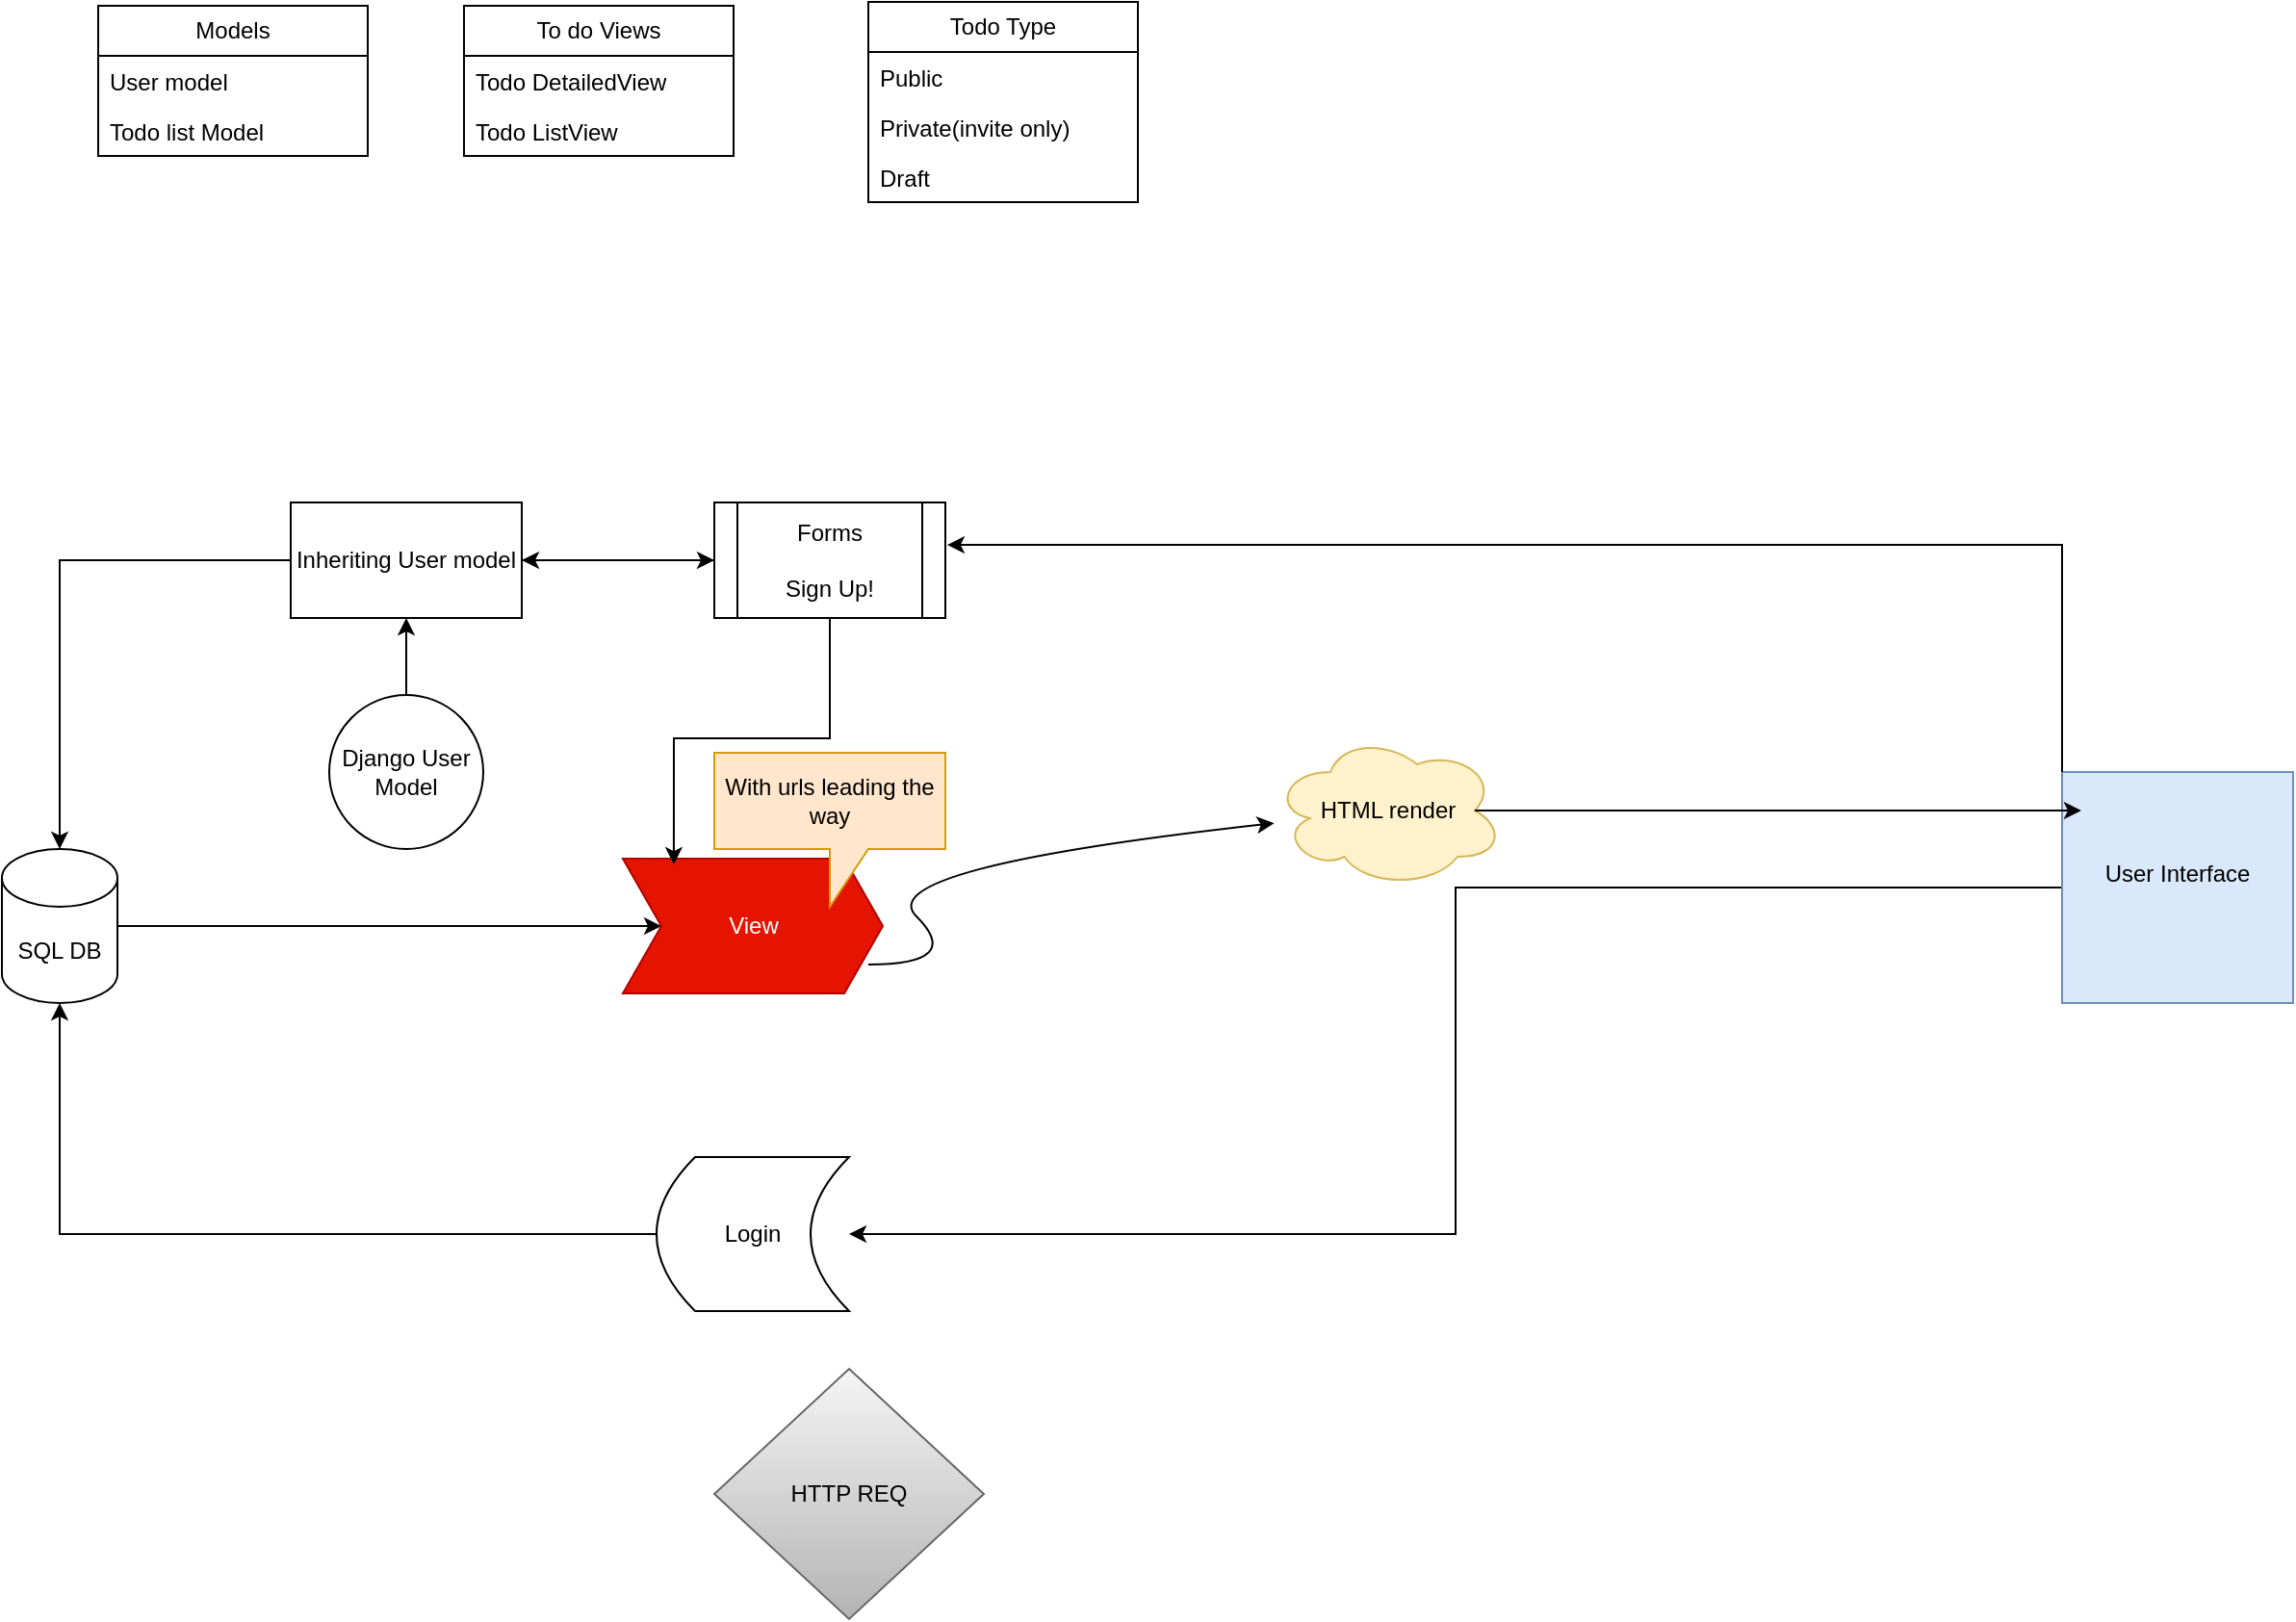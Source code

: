 <mxfile version="24.6.2" type="github">
  <diagram name="Page-1" id="DZFJjUd3ljoXENZwl3Td">
    <mxGraphModel dx="2284" dy="915" grid="1" gridSize="10" guides="1" tooltips="1" connect="1" arrows="1" fold="1" page="1" pageScale="1" pageWidth="850" pageHeight="1100" math="0" shadow="0">
      <root>
        <mxCell id="0" />
        <mxCell id="1" parent="0" />
        <mxCell id="VBBlRLAb8-lXqyezA_-O-19" style="edgeStyle=orthogonalEdgeStyle;rounded=0;orthogonalLoop=1;jettySize=auto;html=1;exitX=1;exitY=0.5;exitDx=0;exitDy=0;exitPerimeter=0;entryX=0;entryY=0.5;entryDx=0;entryDy=0;" edge="1" parent="1" source="VBBlRLAb8-lXqyezA_-O-3" target="VBBlRLAb8-lXqyezA_-O-6">
          <mxGeometry relative="1" as="geometry" />
        </mxCell>
        <mxCell id="VBBlRLAb8-lXqyezA_-O-3" value="SQL DB" style="shape=cylinder3;whiteSpace=wrap;html=1;boundedLbl=1;backgroundOutline=1;size=15;" vertex="1" parent="1">
          <mxGeometry x="-50" y="440" width="60" height="80" as="geometry" />
        </mxCell>
        <mxCell id="VBBlRLAb8-lXqyezA_-O-15" value="" style="edgeStyle=orthogonalEdgeStyle;rounded=0;orthogonalLoop=1;jettySize=auto;html=1;" edge="1" parent="1" source="VBBlRLAb8-lXqyezA_-O-4" target="VBBlRLAb8-lXqyezA_-O-14">
          <mxGeometry relative="1" as="geometry" />
        </mxCell>
        <mxCell id="VBBlRLAb8-lXqyezA_-O-4" value="&lt;div&gt;Django User Model&lt;/div&gt;" style="ellipse;whiteSpace=wrap;html=1;aspect=fixed;" vertex="1" parent="1">
          <mxGeometry x="120" y="360" width="80" height="80" as="geometry" />
        </mxCell>
        <mxCell id="VBBlRLAb8-lXqyezA_-O-6" value="View" style="shape=step;perimeter=stepPerimeter;whiteSpace=wrap;html=1;fixedSize=1;size=20;fillColor=#e51400;strokeColor=#B20000;fontColor=#ffffff;" vertex="1" parent="1">
          <mxGeometry x="272.5" y="445" width="135" height="70" as="geometry" />
        </mxCell>
        <mxCell id="VBBlRLAb8-lXqyezA_-O-17" style="edgeStyle=orthogonalEdgeStyle;rounded=0;orthogonalLoop=1;jettySize=auto;html=1;entryX=1;entryY=0.5;entryDx=0;entryDy=0;" edge="1" parent="1" source="VBBlRLAb8-lXqyezA_-O-9" target="VBBlRLAb8-lXqyezA_-O-12">
          <mxGeometry relative="1" as="geometry" />
        </mxCell>
        <mxCell id="VBBlRLAb8-lXqyezA_-O-9" value="&lt;div&gt;User Interface&lt;/div&gt;&lt;div&gt;&lt;br&gt;&lt;/div&gt;" style="whiteSpace=wrap;html=1;aspect=fixed;fillColor=#dae8fc;strokeColor=#6c8ebf;" vertex="1" parent="1">
          <mxGeometry x="1020" y="400" width="120" height="120" as="geometry" />
        </mxCell>
        <mxCell id="VBBlRLAb8-lXqyezA_-O-26" style="edgeStyle=orthogonalEdgeStyle;rounded=0;orthogonalLoop=1;jettySize=auto;html=1;exitX=0;exitY=0.5;exitDx=0;exitDy=0;" edge="1" parent="1" source="VBBlRLAb8-lXqyezA_-O-10" target="VBBlRLAb8-lXqyezA_-O-14">
          <mxGeometry relative="1" as="geometry" />
        </mxCell>
        <mxCell id="VBBlRLAb8-lXqyezA_-O-10" value="&lt;div&gt;Forms&lt;/div&gt;&lt;div&gt;&lt;br&gt;&lt;/div&gt;Sign Up!" style="shape=process;whiteSpace=wrap;html=1;backgroundOutline=1;" vertex="1" parent="1">
          <mxGeometry x="320" y="260" width="120" height="60" as="geometry" />
        </mxCell>
        <mxCell id="VBBlRLAb8-lXqyezA_-O-12" value="Login" style="shape=dataStorage;whiteSpace=wrap;html=1;fixedSize=1;" vertex="1" parent="1">
          <mxGeometry x="290" y="600" width="100" height="80" as="geometry" />
        </mxCell>
        <mxCell id="VBBlRLAb8-lXqyezA_-O-13" value="&lt;div&gt;With urls leading the way&lt;/div&gt;" style="shape=callout;whiteSpace=wrap;html=1;perimeter=calloutPerimeter;fillColor=#ffe6cc;strokeColor=#d79b00;" vertex="1" parent="1">
          <mxGeometry x="320" y="390" width="120" height="80" as="geometry" />
        </mxCell>
        <mxCell id="VBBlRLAb8-lXqyezA_-O-24" style="edgeStyle=orthogonalEdgeStyle;rounded=0;orthogonalLoop=1;jettySize=auto;html=1;exitX=1;exitY=0.5;exitDx=0;exitDy=0;entryX=0;entryY=0.5;entryDx=0;entryDy=0;" edge="1" parent="1" source="VBBlRLAb8-lXqyezA_-O-14" target="VBBlRLAb8-lXqyezA_-O-10">
          <mxGeometry relative="1" as="geometry" />
        </mxCell>
        <mxCell id="VBBlRLAb8-lXqyezA_-O-14" value="&lt;div&gt;Inheriting User model&lt;/div&gt;" style="whiteSpace=wrap;html=1;" vertex="1" parent="1">
          <mxGeometry x="100" y="260" width="120" height="60" as="geometry" />
        </mxCell>
        <mxCell id="VBBlRLAb8-lXqyezA_-O-16" value="" style="curved=1;endArrow=classic;html=1;rounded=0;" edge="1" parent="1" target="VBBlRLAb8-lXqyezA_-O-20">
          <mxGeometry width="50" height="50" relative="1" as="geometry">
            <mxPoint x="400" y="500" as="sourcePoint" />
            <mxPoint x="670" y="420" as="targetPoint" />
            <Array as="points">
              <mxPoint x="450" y="500" />
              <mxPoint x="400" y="450" />
            </Array>
          </mxGeometry>
        </mxCell>
        <mxCell id="VBBlRLAb8-lXqyezA_-O-18" style="edgeStyle=orthogonalEdgeStyle;rounded=0;orthogonalLoop=1;jettySize=auto;html=1;exitX=0;exitY=0.5;exitDx=0;exitDy=0;entryX=0.5;entryY=1;entryDx=0;entryDy=0;entryPerimeter=0;" edge="1" parent="1" source="VBBlRLAb8-lXqyezA_-O-12" target="VBBlRLAb8-lXqyezA_-O-3">
          <mxGeometry relative="1" as="geometry" />
        </mxCell>
        <mxCell id="VBBlRLAb8-lXqyezA_-O-20" value="&lt;div&gt;HTML render&lt;/div&gt;" style="ellipse;shape=cloud;whiteSpace=wrap;html=1;fillColor=#fff2cc;strokeColor=#d6b656;" vertex="1" parent="1">
          <mxGeometry x="610" y="380" width="120" height="80" as="geometry" />
        </mxCell>
        <mxCell id="VBBlRLAb8-lXqyezA_-O-21" style="edgeStyle=orthogonalEdgeStyle;rounded=0;orthogonalLoop=1;jettySize=auto;html=1;exitX=0.875;exitY=0.5;exitDx=0;exitDy=0;exitPerimeter=0;entryX=0.083;entryY=0.167;entryDx=0;entryDy=0;entryPerimeter=0;" edge="1" parent="1" source="VBBlRLAb8-lXqyezA_-O-20" target="VBBlRLAb8-lXqyezA_-O-9">
          <mxGeometry relative="1" as="geometry" />
        </mxCell>
        <mxCell id="VBBlRLAb8-lXqyezA_-O-23" style="edgeStyle=orthogonalEdgeStyle;rounded=0;orthogonalLoop=1;jettySize=auto;html=1;exitX=0.5;exitY=1;exitDx=0;exitDy=0;entryX=0.196;entryY=0.043;entryDx=0;entryDy=0;entryPerimeter=0;" edge="1" parent="1" source="VBBlRLAb8-lXqyezA_-O-10" target="VBBlRLAb8-lXqyezA_-O-6">
          <mxGeometry relative="1" as="geometry" />
        </mxCell>
        <mxCell id="VBBlRLAb8-lXqyezA_-O-27" style="edgeStyle=orthogonalEdgeStyle;rounded=0;orthogonalLoop=1;jettySize=auto;html=1;exitX=0;exitY=0.5;exitDx=0;exitDy=0;entryX=0.5;entryY=0;entryDx=0;entryDy=0;entryPerimeter=0;" edge="1" parent="1" source="VBBlRLAb8-lXqyezA_-O-14" target="VBBlRLAb8-lXqyezA_-O-3">
          <mxGeometry relative="1" as="geometry" />
        </mxCell>
        <mxCell id="VBBlRLAb8-lXqyezA_-O-28" style="edgeStyle=orthogonalEdgeStyle;rounded=0;orthogonalLoop=1;jettySize=auto;html=1;exitX=0;exitY=0;exitDx=0;exitDy=0;entryX=1.008;entryY=0.367;entryDx=0;entryDy=0;entryPerimeter=0;" edge="1" parent="1" source="VBBlRLAb8-lXqyezA_-O-9" target="VBBlRLAb8-lXqyezA_-O-10">
          <mxGeometry relative="1" as="geometry" />
        </mxCell>
        <mxCell id="VBBlRLAb8-lXqyezA_-O-29" value="HTTP REQ" style="rhombus;whiteSpace=wrap;html=1;fillColor=#f5f5f5;strokeColor=#666666;gradientColor=#b3b3b3;" vertex="1" parent="1">
          <mxGeometry x="320" y="710" width="140" height="130" as="geometry" />
        </mxCell>
        <mxCell id="VBBlRLAb8-lXqyezA_-O-31" value="Models" style="swimlane;fontStyle=0;childLayout=stackLayout;horizontal=1;startSize=26;fillColor=none;horizontalStack=0;resizeParent=1;resizeParentMax=0;resizeLast=0;collapsible=1;marginBottom=0;whiteSpace=wrap;html=1;" vertex="1" parent="1">
          <mxGeometry y="2" width="140" height="78" as="geometry" />
        </mxCell>
        <mxCell id="VBBlRLAb8-lXqyezA_-O-32" value="&lt;div&gt;User model&lt;/div&gt;&lt;div&gt;&lt;br&gt;&lt;/div&gt;" style="text;strokeColor=none;fillColor=none;align=left;verticalAlign=top;spacingLeft=4;spacingRight=4;overflow=hidden;rotatable=0;points=[[0,0.5],[1,0.5]];portConstraint=eastwest;whiteSpace=wrap;html=1;" vertex="1" parent="VBBlRLAb8-lXqyezA_-O-31">
          <mxGeometry y="26" width="140" height="26" as="geometry" />
        </mxCell>
        <mxCell id="VBBlRLAb8-lXqyezA_-O-33" value="Todo list Model" style="text;strokeColor=none;fillColor=none;align=left;verticalAlign=top;spacingLeft=4;spacingRight=4;overflow=hidden;rotatable=0;points=[[0,0.5],[1,0.5]];portConstraint=eastwest;whiteSpace=wrap;html=1;" vertex="1" parent="VBBlRLAb8-lXqyezA_-O-31">
          <mxGeometry y="52" width="140" height="26" as="geometry" />
        </mxCell>
        <mxCell id="VBBlRLAb8-lXqyezA_-O-35" value="To do Views" style="swimlane;fontStyle=0;childLayout=stackLayout;horizontal=1;startSize=26;fillColor=none;horizontalStack=0;resizeParent=1;resizeParentMax=0;resizeLast=0;collapsible=1;marginBottom=0;whiteSpace=wrap;html=1;" vertex="1" parent="1">
          <mxGeometry x="190" y="2" width="140" height="78" as="geometry" />
        </mxCell>
        <mxCell id="VBBlRLAb8-lXqyezA_-O-36" value="Todo DetailedView" style="text;strokeColor=none;fillColor=none;align=left;verticalAlign=top;spacingLeft=4;spacingRight=4;overflow=hidden;rotatable=0;points=[[0,0.5],[1,0.5]];portConstraint=eastwest;whiteSpace=wrap;html=1;" vertex="1" parent="VBBlRLAb8-lXqyezA_-O-35">
          <mxGeometry y="26" width="140" height="26" as="geometry" />
        </mxCell>
        <mxCell id="VBBlRLAb8-lXqyezA_-O-37" value="Todo ListView" style="text;strokeColor=none;fillColor=none;align=left;verticalAlign=top;spacingLeft=4;spacingRight=4;overflow=hidden;rotatable=0;points=[[0,0.5],[1,0.5]];portConstraint=eastwest;whiteSpace=wrap;html=1;" vertex="1" parent="VBBlRLAb8-lXqyezA_-O-35">
          <mxGeometry y="52" width="140" height="26" as="geometry" />
        </mxCell>
        <mxCell id="VBBlRLAb8-lXqyezA_-O-42" value="Todo Type" style="swimlane;fontStyle=0;childLayout=stackLayout;horizontal=1;startSize=26;fillColor=none;horizontalStack=0;resizeParent=1;resizeParentMax=0;resizeLast=0;collapsible=1;marginBottom=0;whiteSpace=wrap;html=1;" vertex="1" parent="1">
          <mxGeometry x="400" width="140" height="104" as="geometry">
            <mxRectangle x="400" width="70" height="30" as="alternateBounds" />
          </mxGeometry>
        </mxCell>
        <mxCell id="VBBlRLAb8-lXqyezA_-O-43" value="Public" style="text;strokeColor=none;fillColor=none;align=left;verticalAlign=top;spacingLeft=4;spacingRight=4;overflow=hidden;rotatable=0;points=[[0,0.5],[1,0.5]];portConstraint=eastwest;whiteSpace=wrap;html=1;" vertex="1" parent="VBBlRLAb8-lXqyezA_-O-42">
          <mxGeometry y="26" width="140" height="26" as="geometry" />
        </mxCell>
        <mxCell id="VBBlRLAb8-lXqyezA_-O-44" value="Private(invite only)" style="text;strokeColor=none;fillColor=none;align=left;verticalAlign=top;spacingLeft=4;spacingRight=4;overflow=hidden;rotatable=0;points=[[0,0.5],[1,0.5]];portConstraint=eastwest;whiteSpace=wrap;html=1;" vertex="1" parent="VBBlRLAb8-lXqyezA_-O-42">
          <mxGeometry y="52" width="140" height="26" as="geometry" />
        </mxCell>
        <mxCell id="VBBlRLAb8-lXqyezA_-O-45" value="Draft" style="text;strokeColor=none;fillColor=none;align=left;verticalAlign=top;spacingLeft=4;spacingRight=4;overflow=hidden;rotatable=0;points=[[0,0.5],[1,0.5]];portConstraint=eastwest;whiteSpace=wrap;html=1;" vertex="1" parent="VBBlRLAb8-lXqyezA_-O-42">
          <mxGeometry y="78" width="140" height="26" as="geometry" />
        </mxCell>
      </root>
    </mxGraphModel>
  </diagram>
</mxfile>
